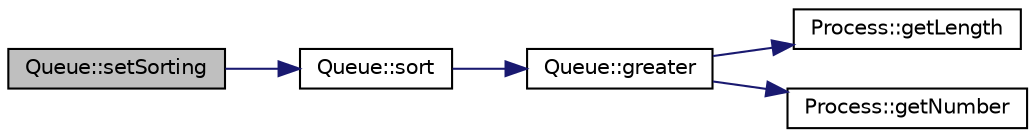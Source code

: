 digraph "Queue::setSorting"
{
 // LATEX_PDF_SIZE
  edge [fontname="Helvetica",fontsize="10",labelfontname="Helvetica",labelfontsize="10"];
  node [fontname="Helvetica",fontsize="10",shape=record];
  rankdir="LR";
  Node1 [label="Queue::setSorting",height=0.2,width=0.4,color="black", fillcolor="grey75", style="filled", fontcolor="black",tooltip=" "];
  Node1 -> Node2 [color="midnightblue",fontsize="10",style="solid",fontname="Helvetica"];
  Node2 [label="Queue::sort",height=0.2,width=0.4,color="black", fillcolor="white", style="filled",URL="$class_queue.html#a8ab5ad7b7ca9d706ff9918fcd7357da8",tooltip=" "];
  Node2 -> Node3 [color="midnightblue",fontsize="10",style="solid",fontname="Helvetica"];
  Node3 [label="Queue::greater",height=0.2,width=0.4,color="black", fillcolor="white", style="filled",URL="$class_queue.html#a76e251c2f6369620a476d04a52615fbb",tooltip=" "];
  Node3 -> Node4 [color="midnightblue",fontsize="10",style="solid",fontname="Helvetica"];
  Node4 [label="Process::getLength",height=0.2,width=0.4,color="black", fillcolor="white", style="filled",URL="$class_process.html#ab0f9faf8a0ca6a52172af89e64c76787",tooltip=" "];
  Node3 -> Node5 [color="midnightblue",fontsize="10",style="solid",fontname="Helvetica"];
  Node5 [label="Process::getNumber",height=0.2,width=0.4,color="black", fillcolor="white", style="filled",URL="$class_process.html#a5f781fe7313c21e4212f24339a03817c",tooltip=" "];
}
